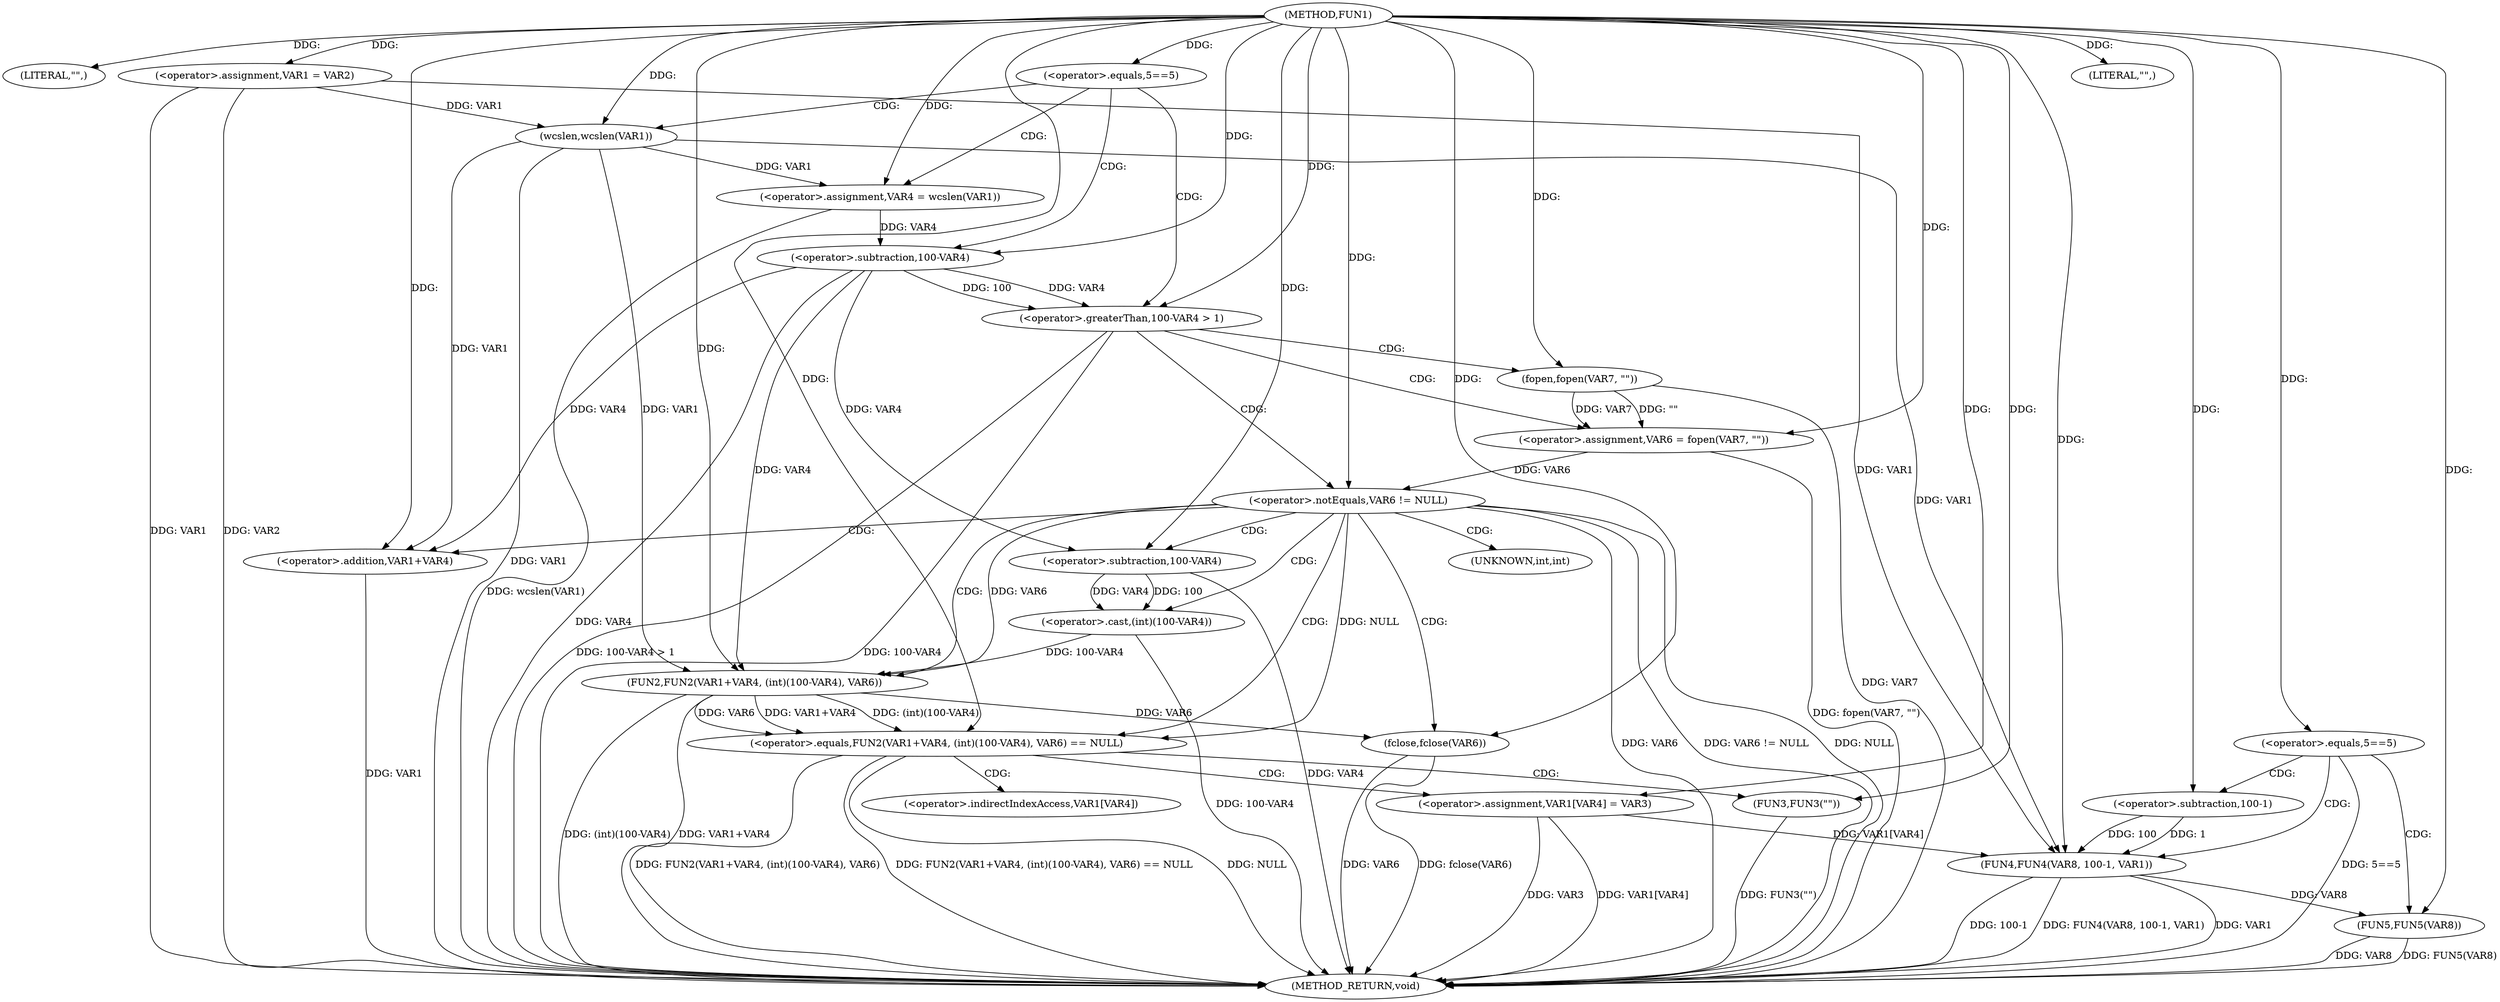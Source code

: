 digraph FUN1 {  
"1000100" [label = "(METHOD,FUN1)" ]
"1000174" [label = "(METHOD_RETURN,void)" ]
"1000103" [label = "(LITERAL,\"\",)" ]
"1000104" [label = "(<operator>.assignment,VAR1 = VAR2)" ]
"1000108" [label = "(<operator>.equals,5==5)" ]
"1000114" [label = "(<operator>.assignment,VAR4 = wcslen(VAR1))" ]
"1000116" [label = "(wcslen,wcslen(VAR1))" ]
"1000120" [label = "(<operator>.greaterThan,100-VAR4 > 1)" ]
"1000121" [label = "(<operator>.subtraction,100-VAR4)" ]
"1000126" [label = "(<operator>.assignment,VAR6 = fopen(VAR7, \"\"))" ]
"1000128" [label = "(fopen,fopen(VAR7, \"\"))" ]
"1000132" [label = "(<operator>.notEquals,VAR6 != NULL)" ]
"1000137" [label = "(<operator>.equals,FUN2(VAR1+VAR4, (int)(100-VAR4), VAR6) == NULL)" ]
"1000138" [label = "(FUN2,FUN2(VAR1+VAR4, (int)(100-VAR4), VAR6))" ]
"1000139" [label = "(<operator>.addition,VAR1+VAR4)" ]
"1000142" [label = "(<operator>.cast,(int)(100-VAR4))" ]
"1000144" [label = "(<operator>.subtraction,100-VAR4)" ]
"1000150" [label = "(FUN3,FUN3(\"\"))" ]
"1000152" [label = "(<operator>.assignment,VAR1[VAR4] = VAR3)" ]
"1000157" [label = "(fclose,fclose(VAR6))" ]
"1000160" [label = "(<operator>.equals,5==5)" ]
"1000165" [label = "(LITERAL,\"\",)" ]
"1000166" [label = "(FUN4,FUN4(VAR8, 100-1, VAR1))" ]
"1000168" [label = "(<operator>.subtraction,100-1)" ]
"1000172" [label = "(FUN5,FUN5(VAR8))" ]
"1000143" [label = "(UNKNOWN,int,int)" ]
"1000153" [label = "(<operator>.indirectIndexAccess,VAR1[VAR4])" ]
  "1000116" -> "1000174"  [ label = "DDG: VAR1"] 
  "1000157" -> "1000174"  [ label = "DDG: fclose(VAR6)"] 
  "1000104" -> "1000174"  [ label = "DDG: VAR1"] 
  "1000120" -> "1000174"  [ label = "DDG: 100-VAR4"] 
  "1000137" -> "1000174"  [ label = "DDG: NULL"] 
  "1000152" -> "1000174"  [ label = "DDG: VAR1[VAR4]"] 
  "1000132" -> "1000174"  [ label = "DDG: VAR6"] 
  "1000166" -> "1000174"  [ label = "DDG: VAR1"] 
  "1000150" -> "1000174"  [ label = "DDG: FUN3(\"\")"] 
  "1000144" -> "1000174"  [ label = "DDG: VAR4"] 
  "1000114" -> "1000174"  [ label = "DDG: wcslen(VAR1)"] 
  "1000166" -> "1000174"  [ label = "DDG: 100-1"] 
  "1000172" -> "1000174"  [ label = "DDG: FUN5(VAR8)"] 
  "1000138" -> "1000174"  [ label = "DDG: (int)(100-VAR4)"] 
  "1000160" -> "1000174"  [ label = "DDG: 5==5"] 
  "1000121" -> "1000174"  [ label = "DDG: VAR4"] 
  "1000132" -> "1000174"  [ label = "DDG: VAR6 != NULL"] 
  "1000138" -> "1000174"  [ label = "DDG: VAR1+VAR4"] 
  "1000166" -> "1000174"  [ label = "DDG: FUN4(VAR8, 100-1, VAR1)"] 
  "1000139" -> "1000174"  [ label = "DDG: VAR1"] 
  "1000128" -> "1000174"  [ label = "DDG: VAR7"] 
  "1000157" -> "1000174"  [ label = "DDG: VAR6"] 
  "1000142" -> "1000174"  [ label = "DDG: 100-VAR4"] 
  "1000132" -> "1000174"  [ label = "DDG: NULL"] 
  "1000120" -> "1000174"  [ label = "DDG: 100-VAR4 > 1"] 
  "1000172" -> "1000174"  [ label = "DDG: VAR8"] 
  "1000137" -> "1000174"  [ label = "DDG: FUN2(VAR1+VAR4, (int)(100-VAR4), VAR6)"] 
  "1000126" -> "1000174"  [ label = "DDG: fopen(VAR7, \"\")"] 
  "1000152" -> "1000174"  [ label = "DDG: VAR3"] 
  "1000137" -> "1000174"  [ label = "DDG: FUN2(VAR1+VAR4, (int)(100-VAR4), VAR6) == NULL"] 
  "1000104" -> "1000174"  [ label = "DDG: VAR2"] 
  "1000100" -> "1000103"  [ label = "DDG: "] 
  "1000100" -> "1000104"  [ label = "DDG: "] 
  "1000100" -> "1000108"  [ label = "DDG: "] 
  "1000116" -> "1000114"  [ label = "DDG: VAR1"] 
  "1000100" -> "1000114"  [ label = "DDG: "] 
  "1000104" -> "1000116"  [ label = "DDG: VAR1"] 
  "1000100" -> "1000116"  [ label = "DDG: "] 
  "1000121" -> "1000120"  [ label = "DDG: 100"] 
  "1000121" -> "1000120"  [ label = "DDG: VAR4"] 
  "1000100" -> "1000121"  [ label = "DDG: "] 
  "1000114" -> "1000121"  [ label = "DDG: VAR4"] 
  "1000100" -> "1000120"  [ label = "DDG: "] 
  "1000128" -> "1000126"  [ label = "DDG: VAR7"] 
  "1000128" -> "1000126"  [ label = "DDG: \"\""] 
  "1000100" -> "1000126"  [ label = "DDG: "] 
  "1000100" -> "1000128"  [ label = "DDG: "] 
  "1000126" -> "1000132"  [ label = "DDG: VAR6"] 
  "1000100" -> "1000132"  [ label = "DDG: "] 
  "1000138" -> "1000137"  [ label = "DDG: VAR1+VAR4"] 
  "1000138" -> "1000137"  [ label = "DDG: (int)(100-VAR4)"] 
  "1000138" -> "1000137"  [ label = "DDG: VAR6"] 
  "1000116" -> "1000138"  [ label = "DDG: VAR1"] 
  "1000100" -> "1000138"  [ label = "DDG: "] 
  "1000121" -> "1000138"  [ label = "DDG: VAR4"] 
  "1000116" -> "1000139"  [ label = "DDG: VAR1"] 
  "1000100" -> "1000139"  [ label = "DDG: "] 
  "1000121" -> "1000139"  [ label = "DDG: VAR4"] 
  "1000142" -> "1000138"  [ label = "DDG: 100-VAR4"] 
  "1000144" -> "1000142"  [ label = "DDG: 100"] 
  "1000144" -> "1000142"  [ label = "DDG: VAR4"] 
  "1000100" -> "1000144"  [ label = "DDG: "] 
  "1000121" -> "1000144"  [ label = "DDG: VAR4"] 
  "1000132" -> "1000138"  [ label = "DDG: VAR6"] 
  "1000132" -> "1000137"  [ label = "DDG: NULL"] 
  "1000100" -> "1000137"  [ label = "DDG: "] 
  "1000100" -> "1000150"  [ label = "DDG: "] 
  "1000100" -> "1000152"  [ label = "DDG: "] 
  "1000138" -> "1000157"  [ label = "DDG: VAR6"] 
  "1000100" -> "1000157"  [ label = "DDG: "] 
  "1000100" -> "1000160"  [ label = "DDG: "] 
  "1000100" -> "1000165"  [ label = "DDG: "] 
  "1000100" -> "1000166"  [ label = "DDG: "] 
  "1000168" -> "1000166"  [ label = "DDG: 100"] 
  "1000168" -> "1000166"  [ label = "DDG: 1"] 
  "1000100" -> "1000168"  [ label = "DDG: "] 
  "1000116" -> "1000166"  [ label = "DDG: VAR1"] 
  "1000104" -> "1000166"  [ label = "DDG: VAR1"] 
  "1000152" -> "1000166"  [ label = "DDG: VAR1[VAR4]"] 
  "1000166" -> "1000172"  [ label = "DDG: VAR8"] 
  "1000100" -> "1000172"  [ label = "DDG: "] 
  "1000108" -> "1000121"  [ label = "CDG: "] 
  "1000108" -> "1000116"  [ label = "CDG: "] 
  "1000108" -> "1000120"  [ label = "CDG: "] 
  "1000108" -> "1000114"  [ label = "CDG: "] 
  "1000120" -> "1000126"  [ label = "CDG: "] 
  "1000120" -> "1000132"  [ label = "CDG: "] 
  "1000120" -> "1000128"  [ label = "CDG: "] 
  "1000132" -> "1000143"  [ label = "CDG: "] 
  "1000132" -> "1000142"  [ label = "CDG: "] 
  "1000132" -> "1000137"  [ label = "CDG: "] 
  "1000132" -> "1000139"  [ label = "CDG: "] 
  "1000132" -> "1000144"  [ label = "CDG: "] 
  "1000132" -> "1000157"  [ label = "CDG: "] 
  "1000132" -> "1000138"  [ label = "CDG: "] 
  "1000137" -> "1000153"  [ label = "CDG: "] 
  "1000137" -> "1000152"  [ label = "CDG: "] 
  "1000137" -> "1000150"  [ label = "CDG: "] 
  "1000160" -> "1000168"  [ label = "CDG: "] 
  "1000160" -> "1000166"  [ label = "CDG: "] 
  "1000160" -> "1000172"  [ label = "CDG: "] 
}
